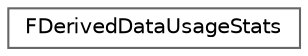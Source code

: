 digraph "Graphical Class Hierarchy"
{
 // INTERACTIVE_SVG=YES
 // LATEX_PDF_SIZE
  bgcolor="transparent";
  edge [fontname=Helvetica,fontsize=10,labelfontname=Helvetica,labelfontsize=10];
  node [fontname=Helvetica,fontsize=10,shape=box,height=0.2,width=0.4];
  rankdir="LR";
  Node0 [id="Node000000",label="FDerivedDataUsageStats",height=0.2,width=0.4,color="grey40", fillcolor="white", style="filled",URL="$dc/da6/structFDerivedDataUsageStats.html",tooltip="Stats for a resource class that uses the DDC to load the resource."];
}
